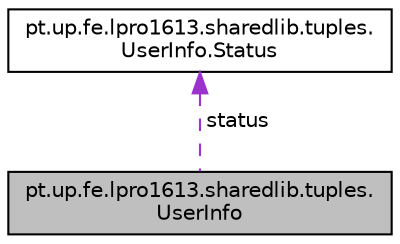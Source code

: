 digraph "pt.up.fe.lpro1613.sharedlib.tuples.UserInfo"
{
  edge [fontname="Helvetica",fontsize="10",labelfontname="Helvetica",labelfontsize="10"];
  node [fontname="Helvetica",fontsize="10",shape=record];
  Node1 [label="pt.up.fe.lpro1613.sharedlib.tuples.\lUserInfo",height=0.2,width=0.4,color="black", fillcolor="grey75", style="filled", fontcolor="black"];
  Node2 -> Node1 [dir="back",color="darkorchid3",fontsize="10",style="dashed",label=" status" ];
  Node2 [label="pt.up.fe.lpro1613.sharedlib.tuples.\lUserInfo.Status",height=0.2,width=0.4,color="black", fillcolor="white", style="filled",URL="$enumpt_1_1up_1_1fe_1_1lpro1613_1_1sharedlib_1_1tuples_1_1_user_info_1_1_status.html"];
}
